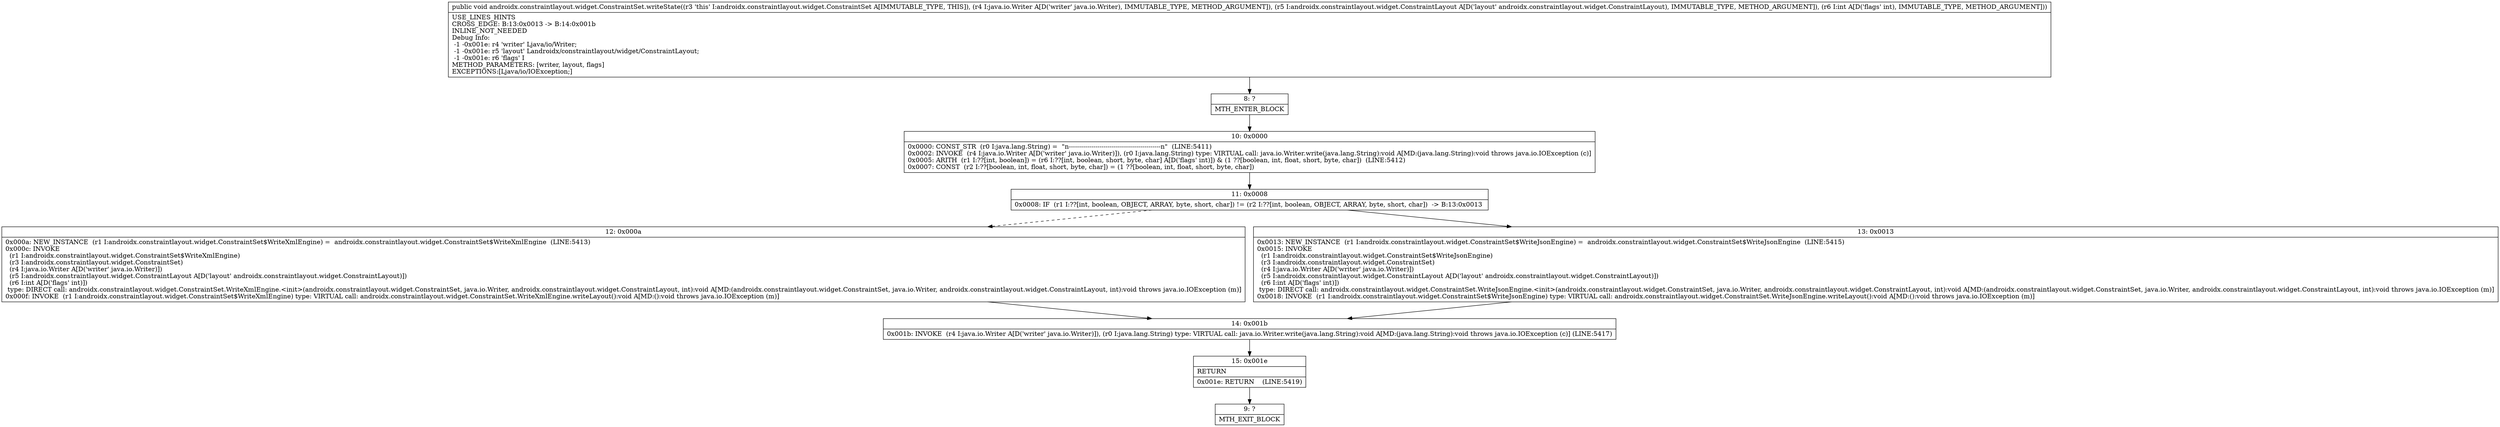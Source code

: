 digraph "CFG forandroidx.constraintlayout.widget.ConstraintSet.writeState(Ljava\/io\/Writer;Landroidx\/constraintlayout\/widget\/ConstraintLayout;I)V" {
Node_8 [shape=record,label="{8\:\ ?|MTH_ENTER_BLOCK\l}"];
Node_10 [shape=record,label="{10\:\ 0x0000|0x0000: CONST_STR  (r0 I:java.lang.String) =  \"n\-\-\-\-\-\-\-\-\-\-\-\-\-\-\-\-\-\-\-\-\-\-\-\-\-\-\-\-\-\-\-\-\-\-\-\-\-\-\-\-\-\-\-\-\-n\"  (LINE:5411)\l0x0002: INVOKE  (r4 I:java.io.Writer A[D('writer' java.io.Writer)]), (r0 I:java.lang.String) type: VIRTUAL call: java.io.Writer.write(java.lang.String):void A[MD:(java.lang.String):void throws java.io.IOException (c)]\l0x0005: ARITH  (r1 I:??[int, boolean]) = (r6 I:??[int, boolean, short, byte, char] A[D('flags' int)]) & (1 ??[boolean, int, float, short, byte, char])  (LINE:5412)\l0x0007: CONST  (r2 I:??[boolean, int, float, short, byte, char]) = (1 ??[boolean, int, float, short, byte, char]) \l}"];
Node_11 [shape=record,label="{11\:\ 0x0008|0x0008: IF  (r1 I:??[int, boolean, OBJECT, ARRAY, byte, short, char]) != (r2 I:??[int, boolean, OBJECT, ARRAY, byte, short, char])  \-\> B:13:0x0013 \l}"];
Node_12 [shape=record,label="{12\:\ 0x000a|0x000a: NEW_INSTANCE  (r1 I:androidx.constraintlayout.widget.ConstraintSet$WriteXmlEngine) =  androidx.constraintlayout.widget.ConstraintSet$WriteXmlEngine  (LINE:5413)\l0x000c: INVOKE  \l  (r1 I:androidx.constraintlayout.widget.ConstraintSet$WriteXmlEngine)\l  (r3 I:androidx.constraintlayout.widget.ConstraintSet)\l  (r4 I:java.io.Writer A[D('writer' java.io.Writer)])\l  (r5 I:androidx.constraintlayout.widget.ConstraintLayout A[D('layout' androidx.constraintlayout.widget.ConstraintLayout)])\l  (r6 I:int A[D('flags' int)])\l type: DIRECT call: androidx.constraintlayout.widget.ConstraintSet.WriteXmlEngine.\<init\>(androidx.constraintlayout.widget.ConstraintSet, java.io.Writer, androidx.constraintlayout.widget.ConstraintLayout, int):void A[MD:(androidx.constraintlayout.widget.ConstraintSet, java.io.Writer, androidx.constraintlayout.widget.ConstraintLayout, int):void throws java.io.IOException (m)]\l0x000f: INVOKE  (r1 I:androidx.constraintlayout.widget.ConstraintSet$WriteXmlEngine) type: VIRTUAL call: androidx.constraintlayout.widget.ConstraintSet.WriteXmlEngine.writeLayout():void A[MD:():void throws java.io.IOException (m)]\l}"];
Node_14 [shape=record,label="{14\:\ 0x001b|0x001b: INVOKE  (r4 I:java.io.Writer A[D('writer' java.io.Writer)]), (r0 I:java.lang.String) type: VIRTUAL call: java.io.Writer.write(java.lang.String):void A[MD:(java.lang.String):void throws java.io.IOException (c)] (LINE:5417)\l}"];
Node_15 [shape=record,label="{15\:\ 0x001e|RETURN\l|0x001e: RETURN    (LINE:5419)\l}"];
Node_9 [shape=record,label="{9\:\ ?|MTH_EXIT_BLOCK\l}"];
Node_13 [shape=record,label="{13\:\ 0x0013|0x0013: NEW_INSTANCE  (r1 I:androidx.constraintlayout.widget.ConstraintSet$WriteJsonEngine) =  androidx.constraintlayout.widget.ConstraintSet$WriteJsonEngine  (LINE:5415)\l0x0015: INVOKE  \l  (r1 I:androidx.constraintlayout.widget.ConstraintSet$WriteJsonEngine)\l  (r3 I:androidx.constraintlayout.widget.ConstraintSet)\l  (r4 I:java.io.Writer A[D('writer' java.io.Writer)])\l  (r5 I:androidx.constraintlayout.widget.ConstraintLayout A[D('layout' androidx.constraintlayout.widget.ConstraintLayout)])\l  (r6 I:int A[D('flags' int)])\l type: DIRECT call: androidx.constraintlayout.widget.ConstraintSet.WriteJsonEngine.\<init\>(androidx.constraintlayout.widget.ConstraintSet, java.io.Writer, androidx.constraintlayout.widget.ConstraintLayout, int):void A[MD:(androidx.constraintlayout.widget.ConstraintSet, java.io.Writer, androidx.constraintlayout.widget.ConstraintLayout, int):void throws java.io.IOException (m)]\l0x0018: INVOKE  (r1 I:androidx.constraintlayout.widget.ConstraintSet$WriteJsonEngine) type: VIRTUAL call: androidx.constraintlayout.widget.ConstraintSet.WriteJsonEngine.writeLayout():void A[MD:():void throws java.io.IOException (m)]\l}"];
MethodNode[shape=record,label="{public void androidx.constraintlayout.widget.ConstraintSet.writeState((r3 'this' I:androidx.constraintlayout.widget.ConstraintSet A[IMMUTABLE_TYPE, THIS]), (r4 I:java.io.Writer A[D('writer' java.io.Writer), IMMUTABLE_TYPE, METHOD_ARGUMENT]), (r5 I:androidx.constraintlayout.widget.ConstraintLayout A[D('layout' androidx.constraintlayout.widget.ConstraintLayout), IMMUTABLE_TYPE, METHOD_ARGUMENT]), (r6 I:int A[D('flags' int), IMMUTABLE_TYPE, METHOD_ARGUMENT]))  | USE_LINES_HINTS\lCROSS_EDGE: B:13:0x0013 \-\> B:14:0x001b\lINLINE_NOT_NEEDED\lDebug Info:\l  \-1 \-0x001e: r4 'writer' Ljava\/io\/Writer;\l  \-1 \-0x001e: r5 'layout' Landroidx\/constraintlayout\/widget\/ConstraintLayout;\l  \-1 \-0x001e: r6 'flags' I\lMETHOD_PARAMETERS: [writer, layout, flags]\lEXCEPTIONS:[Ljava\/io\/IOException;]\l}"];
MethodNode -> Node_8;Node_8 -> Node_10;
Node_10 -> Node_11;
Node_11 -> Node_12[style=dashed];
Node_11 -> Node_13;
Node_12 -> Node_14;
Node_14 -> Node_15;
Node_15 -> Node_9;
Node_13 -> Node_14;
}

